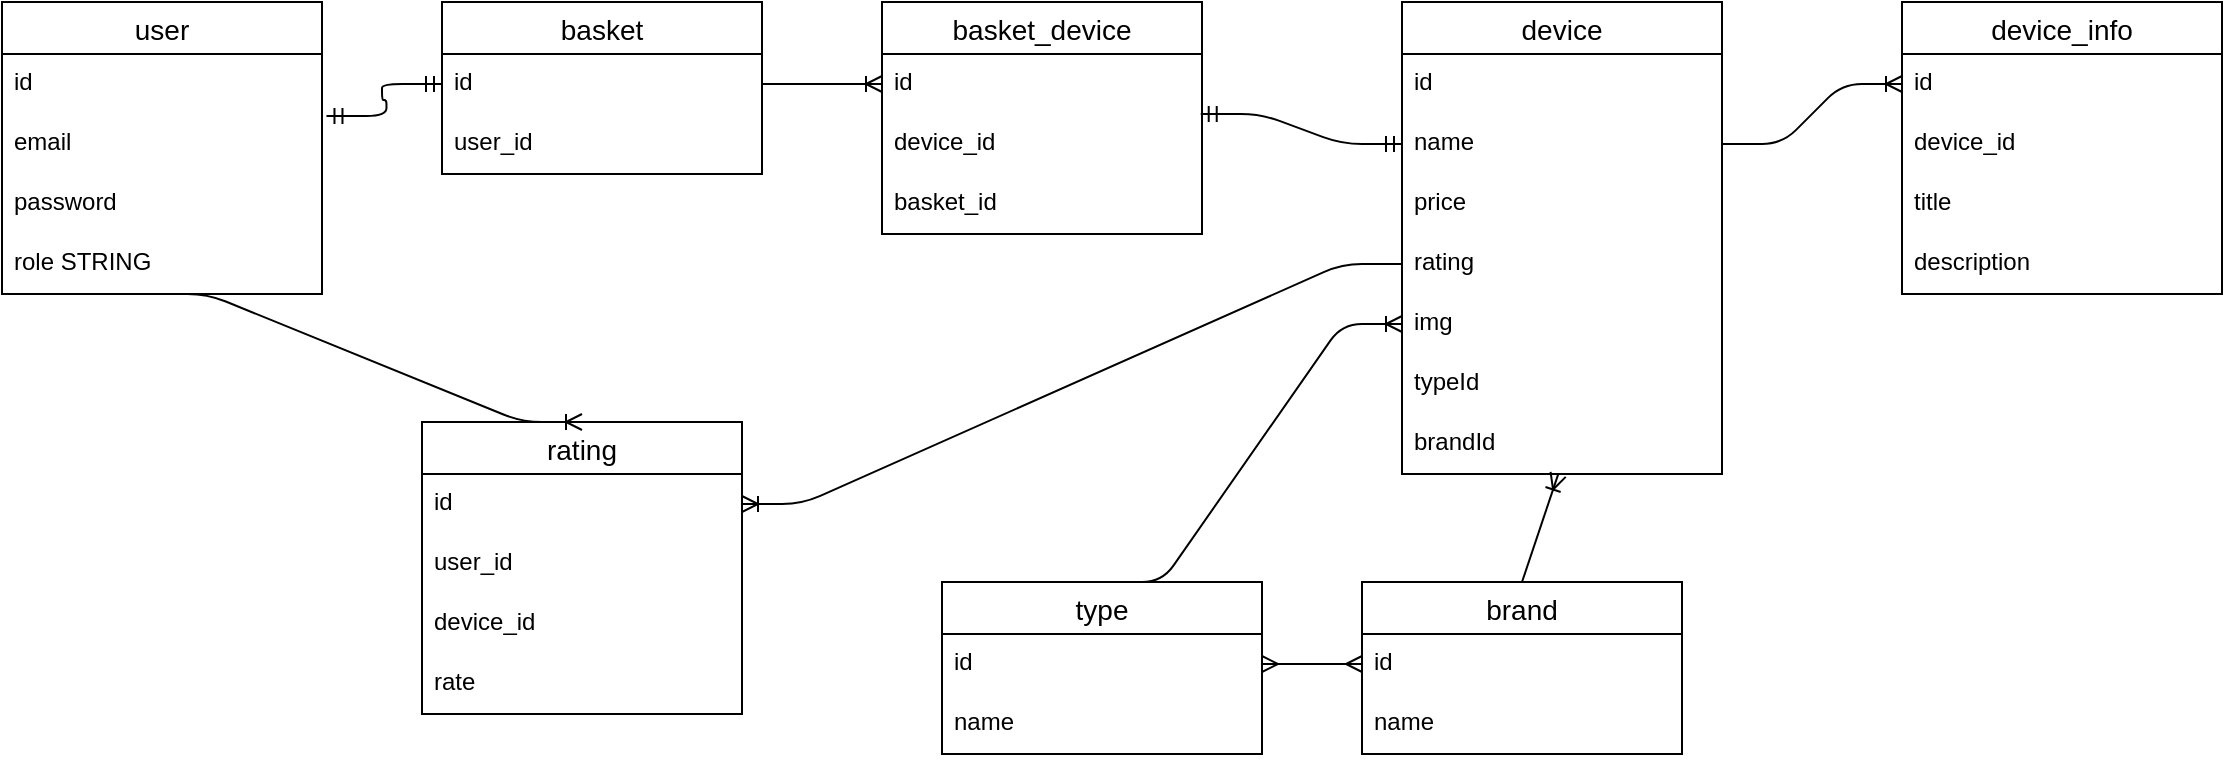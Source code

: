 <mxfile version="14.7.6" type="github">
  <diagram id="76PQvcYwdl6RPm_joYty" name="Page-1">
    <mxGraphModel dx="1578" dy="924" grid="1" gridSize="10" guides="1" tooltips="1" connect="1" arrows="1" fold="1" page="1" pageScale="1" pageWidth="827" pageHeight="1169" math="0" shadow="0">
      <root>
        <mxCell id="0" />
        <mxCell id="1" parent="0" />
        <mxCell id="CzkKOQPPcFxEAZl3Jc24-1" value="user" style="swimlane;fontStyle=0;childLayout=stackLayout;horizontal=1;startSize=26;horizontalStack=0;resizeParent=1;resizeParentMax=0;resizeLast=0;collapsible=1;marginBottom=0;align=center;fontSize=14;" vertex="1" parent="1">
          <mxGeometry x="-200" y="330" width="160" height="146" as="geometry" />
        </mxCell>
        <mxCell id="CzkKOQPPcFxEAZl3Jc24-2" value="id" style="text;strokeColor=none;fillColor=none;spacingLeft=4;spacingRight=4;overflow=hidden;rotatable=0;points=[[0,0.5],[1,0.5]];portConstraint=eastwest;fontSize=12;" vertex="1" parent="CzkKOQPPcFxEAZl3Jc24-1">
          <mxGeometry y="26" width="160" height="30" as="geometry" />
        </mxCell>
        <mxCell id="CzkKOQPPcFxEAZl3Jc24-3" value="email" style="text;strokeColor=none;fillColor=none;spacingLeft=4;spacingRight=4;overflow=hidden;rotatable=0;points=[[0,0.5],[1,0.5]];portConstraint=eastwest;fontSize=12;" vertex="1" parent="CzkKOQPPcFxEAZl3Jc24-1">
          <mxGeometry y="56" width="160" height="30" as="geometry" />
        </mxCell>
        <mxCell id="CzkKOQPPcFxEAZl3Jc24-4" value="password" style="text;strokeColor=none;fillColor=none;spacingLeft=4;spacingRight=4;overflow=hidden;rotatable=0;points=[[0,0.5],[1,0.5]];portConstraint=eastwest;fontSize=12;" vertex="1" parent="CzkKOQPPcFxEAZl3Jc24-1">
          <mxGeometry y="86" width="160" height="30" as="geometry" />
        </mxCell>
        <mxCell id="CzkKOQPPcFxEAZl3Jc24-5" value="role STRING" style="text;strokeColor=none;fillColor=none;spacingLeft=4;spacingRight=4;overflow=hidden;rotatable=0;points=[[0,0.5],[1,0.5]];portConstraint=eastwest;fontSize=12;" vertex="1" parent="CzkKOQPPcFxEAZl3Jc24-1">
          <mxGeometry y="116" width="160" height="30" as="geometry" />
        </mxCell>
        <mxCell id="CzkKOQPPcFxEAZl3Jc24-6" value="basket" style="swimlane;fontStyle=0;childLayout=stackLayout;horizontal=1;startSize=26;horizontalStack=0;resizeParent=1;resizeParentMax=0;resizeLast=0;collapsible=1;marginBottom=0;align=center;fontSize=14;" vertex="1" parent="1">
          <mxGeometry x="20" y="330" width="160" height="86" as="geometry" />
        </mxCell>
        <mxCell id="CzkKOQPPcFxEAZl3Jc24-7" value="id" style="text;strokeColor=none;fillColor=none;spacingLeft=4;spacingRight=4;overflow=hidden;rotatable=0;points=[[0,0.5],[1,0.5]];portConstraint=eastwest;fontSize=12;" vertex="1" parent="CzkKOQPPcFxEAZl3Jc24-6">
          <mxGeometry y="26" width="160" height="30" as="geometry" />
        </mxCell>
        <mxCell id="CzkKOQPPcFxEAZl3Jc24-8" value="user_id" style="text;strokeColor=none;fillColor=none;spacingLeft=4;spacingRight=4;overflow=hidden;rotatable=0;points=[[0,0.5],[1,0.5]];portConstraint=eastwest;fontSize=12;" vertex="1" parent="CzkKOQPPcFxEAZl3Jc24-6">
          <mxGeometry y="56" width="160" height="30" as="geometry" />
        </mxCell>
        <mxCell id="CzkKOQPPcFxEAZl3Jc24-11" value="" style="edgeStyle=entityRelationEdgeStyle;fontSize=12;html=1;endArrow=ERmandOne;startArrow=ERmandOne;exitX=1.014;exitY=1.033;exitDx=0;exitDy=0;exitPerimeter=0;entryX=0;entryY=0.5;entryDx=0;entryDy=0;" edge="1" parent="1" source="CzkKOQPPcFxEAZl3Jc24-2" target="CzkKOQPPcFxEAZl3Jc24-7">
          <mxGeometry width="100" height="100" relative="1" as="geometry">
            <mxPoint x="180" y="460" as="sourcePoint" />
            <mxPoint x="280" y="360" as="targetPoint" />
          </mxGeometry>
        </mxCell>
        <mxCell id="CzkKOQPPcFxEAZl3Jc24-12" value="device" style="swimlane;fontStyle=0;childLayout=stackLayout;horizontal=1;startSize=26;horizontalStack=0;resizeParent=1;resizeParentMax=0;resizeLast=0;collapsible=1;marginBottom=0;align=center;fontSize=14;" vertex="1" parent="1">
          <mxGeometry x="500" y="330" width="160" height="236" as="geometry" />
        </mxCell>
        <mxCell id="CzkKOQPPcFxEAZl3Jc24-13" value="id" style="text;strokeColor=none;fillColor=none;spacingLeft=4;spacingRight=4;overflow=hidden;rotatable=0;points=[[0,0.5],[1,0.5]];portConstraint=eastwest;fontSize=12;" vertex="1" parent="CzkKOQPPcFxEAZl3Jc24-12">
          <mxGeometry y="26" width="160" height="30" as="geometry" />
        </mxCell>
        <mxCell id="CzkKOQPPcFxEAZl3Jc24-14" value="name" style="text;strokeColor=none;fillColor=none;spacingLeft=4;spacingRight=4;overflow=hidden;rotatable=0;points=[[0,0.5],[1,0.5]];portConstraint=eastwest;fontSize=12;" vertex="1" parent="CzkKOQPPcFxEAZl3Jc24-12">
          <mxGeometry y="56" width="160" height="30" as="geometry" />
        </mxCell>
        <mxCell id="CzkKOQPPcFxEAZl3Jc24-15" value="price" style="text;strokeColor=none;fillColor=none;spacingLeft=4;spacingRight=4;overflow=hidden;rotatable=0;points=[[0,0.5],[1,0.5]];portConstraint=eastwest;fontSize=12;" vertex="1" parent="CzkKOQPPcFxEAZl3Jc24-12">
          <mxGeometry y="86" width="160" height="30" as="geometry" />
        </mxCell>
        <mxCell id="CzkKOQPPcFxEAZl3Jc24-16" value="rating" style="text;strokeColor=none;fillColor=none;spacingLeft=4;spacingRight=4;overflow=hidden;rotatable=0;points=[[0,0.5],[1,0.5]];portConstraint=eastwest;fontSize=12;" vertex="1" parent="CzkKOQPPcFxEAZl3Jc24-12">
          <mxGeometry y="116" width="160" height="30" as="geometry" />
        </mxCell>
        <mxCell id="CzkKOQPPcFxEAZl3Jc24-17" value="img" style="text;strokeColor=none;fillColor=none;spacingLeft=4;spacingRight=4;overflow=hidden;rotatable=0;points=[[0,0.5],[1,0.5]];portConstraint=eastwest;fontSize=12;" vertex="1" parent="CzkKOQPPcFxEAZl3Jc24-12">
          <mxGeometry y="146" width="160" height="30" as="geometry" />
        </mxCell>
        <mxCell id="CzkKOQPPcFxEAZl3Jc24-18" value="typeId" style="text;strokeColor=none;fillColor=none;spacingLeft=4;spacingRight=4;overflow=hidden;rotatable=0;points=[[0,0.5],[1,0.5]];portConstraint=eastwest;fontSize=12;" vertex="1" parent="CzkKOQPPcFxEAZl3Jc24-12">
          <mxGeometry y="176" width="160" height="30" as="geometry" />
        </mxCell>
        <mxCell id="CzkKOQPPcFxEAZl3Jc24-19" value="brandId" style="text;strokeColor=none;fillColor=none;spacingLeft=4;spacingRight=4;overflow=hidden;rotatable=0;points=[[0,0.5],[1,0.5]];portConstraint=eastwest;fontSize=12;" vertex="1" parent="CzkKOQPPcFxEAZl3Jc24-12">
          <mxGeometry y="206" width="160" height="30" as="geometry" />
        </mxCell>
        <mxCell id="CzkKOQPPcFxEAZl3Jc24-20" value="type" style="swimlane;fontStyle=0;childLayout=stackLayout;horizontal=1;startSize=26;horizontalStack=0;resizeParent=1;resizeParentMax=0;resizeLast=0;collapsible=1;marginBottom=0;align=center;fontSize=14;" vertex="1" parent="1">
          <mxGeometry x="270" y="620" width="160" height="86" as="geometry" />
        </mxCell>
        <mxCell id="CzkKOQPPcFxEAZl3Jc24-21" value="id" style="text;strokeColor=none;fillColor=none;spacingLeft=4;spacingRight=4;overflow=hidden;rotatable=0;points=[[0,0.5],[1,0.5]];portConstraint=eastwest;fontSize=12;" vertex="1" parent="CzkKOQPPcFxEAZl3Jc24-20">
          <mxGeometry y="26" width="160" height="30" as="geometry" />
        </mxCell>
        <mxCell id="CzkKOQPPcFxEAZl3Jc24-22" value="name" style="text;strokeColor=none;fillColor=none;spacingLeft=4;spacingRight=4;overflow=hidden;rotatable=0;points=[[0,0.5],[1,0.5]];portConstraint=eastwest;fontSize=12;" vertex="1" parent="CzkKOQPPcFxEAZl3Jc24-20">
          <mxGeometry y="56" width="160" height="30" as="geometry" />
        </mxCell>
        <mxCell id="CzkKOQPPcFxEAZl3Jc24-24" value="brand" style="swimlane;fontStyle=0;childLayout=stackLayout;horizontal=1;startSize=26;horizontalStack=0;resizeParent=1;resizeParentMax=0;resizeLast=0;collapsible=1;marginBottom=0;align=center;fontSize=14;" vertex="1" parent="1">
          <mxGeometry x="480" y="620" width="160" height="86" as="geometry" />
        </mxCell>
        <mxCell id="CzkKOQPPcFxEAZl3Jc24-25" value="id" style="text;strokeColor=none;fillColor=none;spacingLeft=4;spacingRight=4;overflow=hidden;rotatable=0;points=[[0,0.5],[1,0.5]];portConstraint=eastwest;fontSize=12;" vertex="1" parent="CzkKOQPPcFxEAZl3Jc24-24">
          <mxGeometry y="26" width="160" height="30" as="geometry" />
        </mxCell>
        <mxCell id="CzkKOQPPcFxEAZl3Jc24-26" value="name" style="text;strokeColor=none;fillColor=none;spacingLeft=4;spacingRight=4;overflow=hidden;rotatable=0;points=[[0,0.5],[1,0.5]];portConstraint=eastwest;fontSize=12;" vertex="1" parent="CzkKOQPPcFxEAZl3Jc24-24">
          <mxGeometry y="56" width="160" height="30" as="geometry" />
        </mxCell>
        <mxCell id="CzkKOQPPcFxEAZl3Jc24-28" value="" style="edgeStyle=entityRelationEdgeStyle;fontSize=12;html=1;endArrow=ERoneToMany;exitX=0.5;exitY=0;exitDx=0;exitDy=0;entryX=0;entryY=0.5;entryDx=0;entryDy=0;" edge="1" parent="1" source="CzkKOQPPcFxEAZl3Jc24-20" target="CzkKOQPPcFxEAZl3Jc24-17">
          <mxGeometry width="100" height="100" relative="1" as="geometry">
            <mxPoint x="364" y="576" as="sourcePoint" />
            <mxPoint x="464" y="476" as="targetPoint" />
          </mxGeometry>
        </mxCell>
        <mxCell id="CzkKOQPPcFxEAZl3Jc24-29" value="" style="fontSize=12;html=1;endArrow=ERoneToMany;exitX=0.5;exitY=0;exitDx=0;exitDy=0;entryX=0.488;entryY=1.006;entryDx=0;entryDy=0;entryPerimeter=0;" edge="1" parent="1" source="CzkKOQPPcFxEAZl3Jc24-24" target="CzkKOQPPcFxEAZl3Jc24-19">
          <mxGeometry width="100" height="100" relative="1" as="geometry">
            <mxPoint x="370" y="700" as="sourcePoint" />
            <mxPoint x="578" y="580" as="targetPoint" />
          </mxGeometry>
        </mxCell>
        <mxCell id="CzkKOQPPcFxEAZl3Jc24-30" value="" style="edgeStyle=entityRelationEdgeStyle;fontSize=12;html=1;endArrow=ERmany;startArrow=ERmany;entryX=0;entryY=0.5;entryDx=0;entryDy=0;exitX=1;exitY=0.5;exitDx=0;exitDy=0;" edge="1" parent="1" source="CzkKOQPPcFxEAZl3Jc24-21" target="CzkKOQPPcFxEAZl3Jc24-25">
          <mxGeometry width="100" height="100" relative="1" as="geometry">
            <mxPoint x="370" y="700" as="sourcePoint" />
            <mxPoint x="470" y="600" as="targetPoint" />
          </mxGeometry>
        </mxCell>
        <mxCell id="CzkKOQPPcFxEAZl3Jc24-32" value="device_info" style="swimlane;fontStyle=0;childLayout=stackLayout;horizontal=1;startSize=26;horizontalStack=0;resizeParent=1;resizeParentMax=0;resizeLast=0;collapsible=1;marginBottom=0;align=center;fontSize=14;" vertex="1" parent="1">
          <mxGeometry x="750" y="330" width="160" height="146" as="geometry" />
        </mxCell>
        <mxCell id="CzkKOQPPcFxEAZl3Jc24-33" value="id" style="text;strokeColor=none;fillColor=none;spacingLeft=4;spacingRight=4;overflow=hidden;rotatable=0;points=[[0,0.5],[1,0.5]];portConstraint=eastwest;fontSize=12;" vertex="1" parent="CzkKOQPPcFxEAZl3Jc24-32">
          <mxGeometry y="26" width="160" height="30" as="geometry" />
        </mxCell>
        <mxCell id="CzkKOQPPcFxEAZl3Jc24-34" value="device_id" style="text;strokeColor=none;fillColor=none;spacingLeft=4;spacingRight=4;overflow=hidden;rotatable=0;points=[[0,0.5],[1,0.5]];portConstraint=eastwest;fontSize=12;" vertex="1" parent="CzkKOQPPcFxEAZl3Jc24-32">
          <mxGeometry y="56" width="160" height="30" as="geometry" />
        </mxCell>
        <mxCell id="CzkKOQPPcFxEAZl3Jc24-35" value="title" style="text;strokeColor=none;fillColor=none;spacingLeft=4;spacingRight=4;overflow=hidden;rotatable=0;points=[[0,0.5],[1,0.5]];portConstraint=eastwest;fontSize=12;" vertex="1" parent="CzkKOQPPcFxEAZl3Jc24-32">
          <mxGeometry y="86" width="160" height="30" as="geometry" />
        </mxCell>
        <mxCell id="CzkKOQPPcFxEAZl3Jc24-37" value="description" style="text;strokeColor=none;fillColor=none;spacingLeft=4;spacingRight=4;overflow=hidden;rotatable=0;points=[[0,0.5],[1,0.5]];portConstraint=eastwest;fontSize=12;" vertex="1" parent="CzkKOQPPcFxEAZl3Jc24-32">
          <mxGeometry y="116" width="160" height="30" as="geometry" />
        </mxCell>
        <mxCell id="CzkKOQPPcFxEAZl3Jc24-36" value="" style="edgeStyle=entityRelationEdgeStyle;fontSize=12;html=1;endArrow=ERoneToMany;entryX=0;entryY=0.5;entryDx=0;entryDy=0;exitX=1;exitY=0.5;exitDx=0;exitDy=0;" edge="1" parent="1" source="CzkKOQPPcFxEAZl3Jc24-14" target="CzkKOQPPcFxEAZl3Jc24-33">
          <mxGeometry width="100" height="100" relative="1" as="geometry">
            <mxPoint x="600" y="480" as="sourcePoint" />
            <mxPoint x="700" y="380" as="targetPoint" />
          </mxGeometry>
        </mxCell>
        <mxCell id="CzkKOQPPcFxEAZl3Jc24-52" value="basket_device" style="swimlane;fontStyle=0;childLayout=stackLayout;horizontal=1;startSize=26;horizontalStack=0;resizeParent=1;resizeParentMax=0;resizeLast=0;collapsible=1;marginBottom=0;align=center;fontSize=14;" vertex="1" parent="1">
          <mxGeometry x="240" y="330" width="160" height="116" as="geometry" />
        </mxCell>
        <mxCell id="CzkKOQPPcFxEAZl3Jc24-53" value="id" style="text;strokeColor=none;fillColor=none;spacingLeft=4;spacingRight=4;overflow=hidden;rotatable=0;points=[[0,0.5],[1,0.5]];portConstraint=eastwest;fontSize=12;" vertex="1" parent="CzkKOQPPcFxEAZl3Jc24-52">
          <mxGeometry y="26" width="160" height="30" as="geometry" />
        </mxCell>
        <mxCell id="CzkKOQPPcFxEAZl3Jc24-54" value="device_id" style="text;strokeColor=none;fillColor=none;spacingLeft=4;spacingRight=4;overflow=hidden;rotatable=0;points=[[0,0.5],[1,0.5]];portConstraint=eastwest;fontSize=12;" vertex="1" parent="CzkKOQPPcFxEAZl3Jc24-52">
          <mxGeometry y="56" width="160" height="30" as="geometry" />
        </mxCell>
        <mxCell id="CzkKOQPPcFxEAZl3Jc24-55" value="basket_id" style="text;strokeColor=none;fillColor=none;spacingLeft=4;spacingRight=4;overflow=hidden;rotatable=0;points=[[0,0.5],[1,0.5]];portConstraint=eastwest;fontSize=12;" vertex="1" parent="CzkKOQPPcFxEAZl3Jc24-52">
          <mxGeometry y="86" width="160" height="30" as="geometry" />
        </mxCell>
        <mxCell id="CzkKOQPPcFxEAZl3Jc24-56" value="" style="edgeStyle=entityRelationEdgeStyle;fontSize=12;html=1;endArrow=ERoneToMany;exitX=1;exitY=0.5;exitDx=0;exitDy=0;entryX=0;entryY=0.5;entryDx=0;entryDy=0;" edge="1" parent="1" source="CzkKOQPPcFxEAZl3Jc24-7" target="CzkKOQPPcFxEAZl3Jc24-53">
          <mxGeometry width="100" height="100" relative="1" as="geometry">
            <mxPoint x="270" y="440" as="sourcePoint" />
            <mxPoint x="370" y="340" as="targetPoint" />
          </mxGeometry>
        </mxCell>
        <mxCell id="CzkKOQPPcFxEAZl3Jc24-57" value="" style="edgeStyle=entityRelationEdgeStyle;fontSize=12;html=1;endArrow=ERmandOne;startArrow=ERmandOne;entryX=0;entryY=0.5;entryDx=0;entryDy=0;exitX=0.996;exitY=0;exitDx=0;exitDy=0;exitPerimeter=0;" edge="1" parent="1" source="CzkKOQPPcFxEAZl3Jc24-54" target="CzkKOQPPcFxEAZl3Jc24-14">
          <mxGeometry width="100" height="100" relative="1" as="geometry">
            <mxPoint x="433" y="340" as="sourcePoint" />
            <mxPoint x="370" y="340" as="targetPoint" />
          </mxGeometry>
        </mxCell>
        <mxCell id="CzkKOQPPcFxEAZl3Jc24-58" value="rating" style="swimlane;fontStyle=0;childLayout=stackLayout;horizontal=1;startSize=26;horizontalStack=0;resizeParent=1;resizeParentMax=0;resizeLast=0;collapsible=1;marginBottom=0;align=center;fontSize=14;" vertex="1" parent="1">
          <mxGeometry x="10" y="540" width="160" height="146" as="geometry" />
        </mxCell>
        <mxCell id="CzkKOQPPcFxEAZl3Jc24-59" value="id" style="text;strokeColor=none;fillColor=none;spacingLeft=4;spacingRight=4;overflow=hidden;rotatable=0;points=[[0,0.5],[1,0.5]];portConstraint=eastwest;fontSize=12;" vertex="1" parent="CzkKOQPPcFxEAZl3Jc24-58">
          <mxGeometry y="26" width="160" height="30" as="geometry" />
        </mxCell>
        <mxCell id="CzkKOQPPcFxEAZl3Jc24-60" value="user_id" style="text;strokeColor=none;fillColor=none;spacingLeft=4;spacingRight=4;overflow=hidden;rotatable=0;points=[[0,0.5],[1,0.5]];portConstraint=eastwest;fontSize=12;" vertex="1" parent="CzkKOQPPcFxEAZl3Jc24-58">
          <mxGeometry y="56" width="160" height="30" as="geometry" />
        </mxCell>
        <mxCell id="CzkKOQPPcFxEAZl3Jc24-63" value="device_id" style="text;strokeColor=none;fillColor=none;spacingLeft=4;spacingRight=4;overflow=hidden;rotatable=0;points=[[0,0.5],[1,0.5]];portConstraint=eastwest;fontSize=12;" vertex="1" parent="CzkKOQPPcFxEAZl3Jc24-58">
          <mxGeometry y="86" width="160" height="30" as="geometry" />
        </mxCell>
        <mxCell id="CzkKOQPPcFxEAZl3Jc24-61" value="rate" style="text;strokeColor=none;fillColor=none;spacingLeft=4;spacingRight=4;overflow=hidden;rotatable=0;points=[[0,0.5],[1,0.5]];portConstraint=eastwest;fontSize=12;" vertex="1" parent="CzkKOQPPcFxEAZl3Jc24-58">
          <mxGeometry y="116" width="160" height="30" as="geometry" />
        </mxCell>
        <mxCell id="CzkKOQPPcFxEAZl3Jc24-64" value="" style="edgeStyle=entityRelationEdgeStyle;fontSize=12;html=1;endArrow=ERoneToMany;exitX=0.454;exitY=1;exitDx=0;exitDy=0;exitPerimeter=0;entryX=0.5;entryY=0;entryDx=0;entryDy=0;" edge="1" parent="1" source="CzkKOQPPcFxEAZl3Jc24-5" target="CzkKOQPPcFxEAZl3Jc24-58">
          <mxGeometry width="100" height="100" relative="1" as="geometry">
            <mxPoint x="60" y="620" as="sourcePoint" />
            <mxPoint x="160" y="520" as="targetPoint" />
          </mxGeometry>
        </mxCell>
        <mxCell id="CzkKOQPPcFxEAZl3Jc24-65" value="" style="edgeStyle=entityRelationEdgeStyle;fontSize=12;html=1;endArrow=ERoneToMany;exitX=0;exitY=0.5;exitDx=0;exitDy=0;entryX=1;entryY=0.5;entryDx=0;entryDy=0;" edge="1" parent="1" source="CzkKOQPPcFxEAZl3Jc24-16" target="CzkKOQPPcFxEAZl3Jc24-59">
          <mxGeometry width="100" height="100" relative="1" as="geometry">
            <mxPoint x="420" y="450" as="sourcePoint" />
            <mxPoint x="280" y="550" as="targetPoint" />
          </mxGeometry>
        </mxCell>
      </root>
    </mxGraphModel>
  </diagram>
</mxfile>
